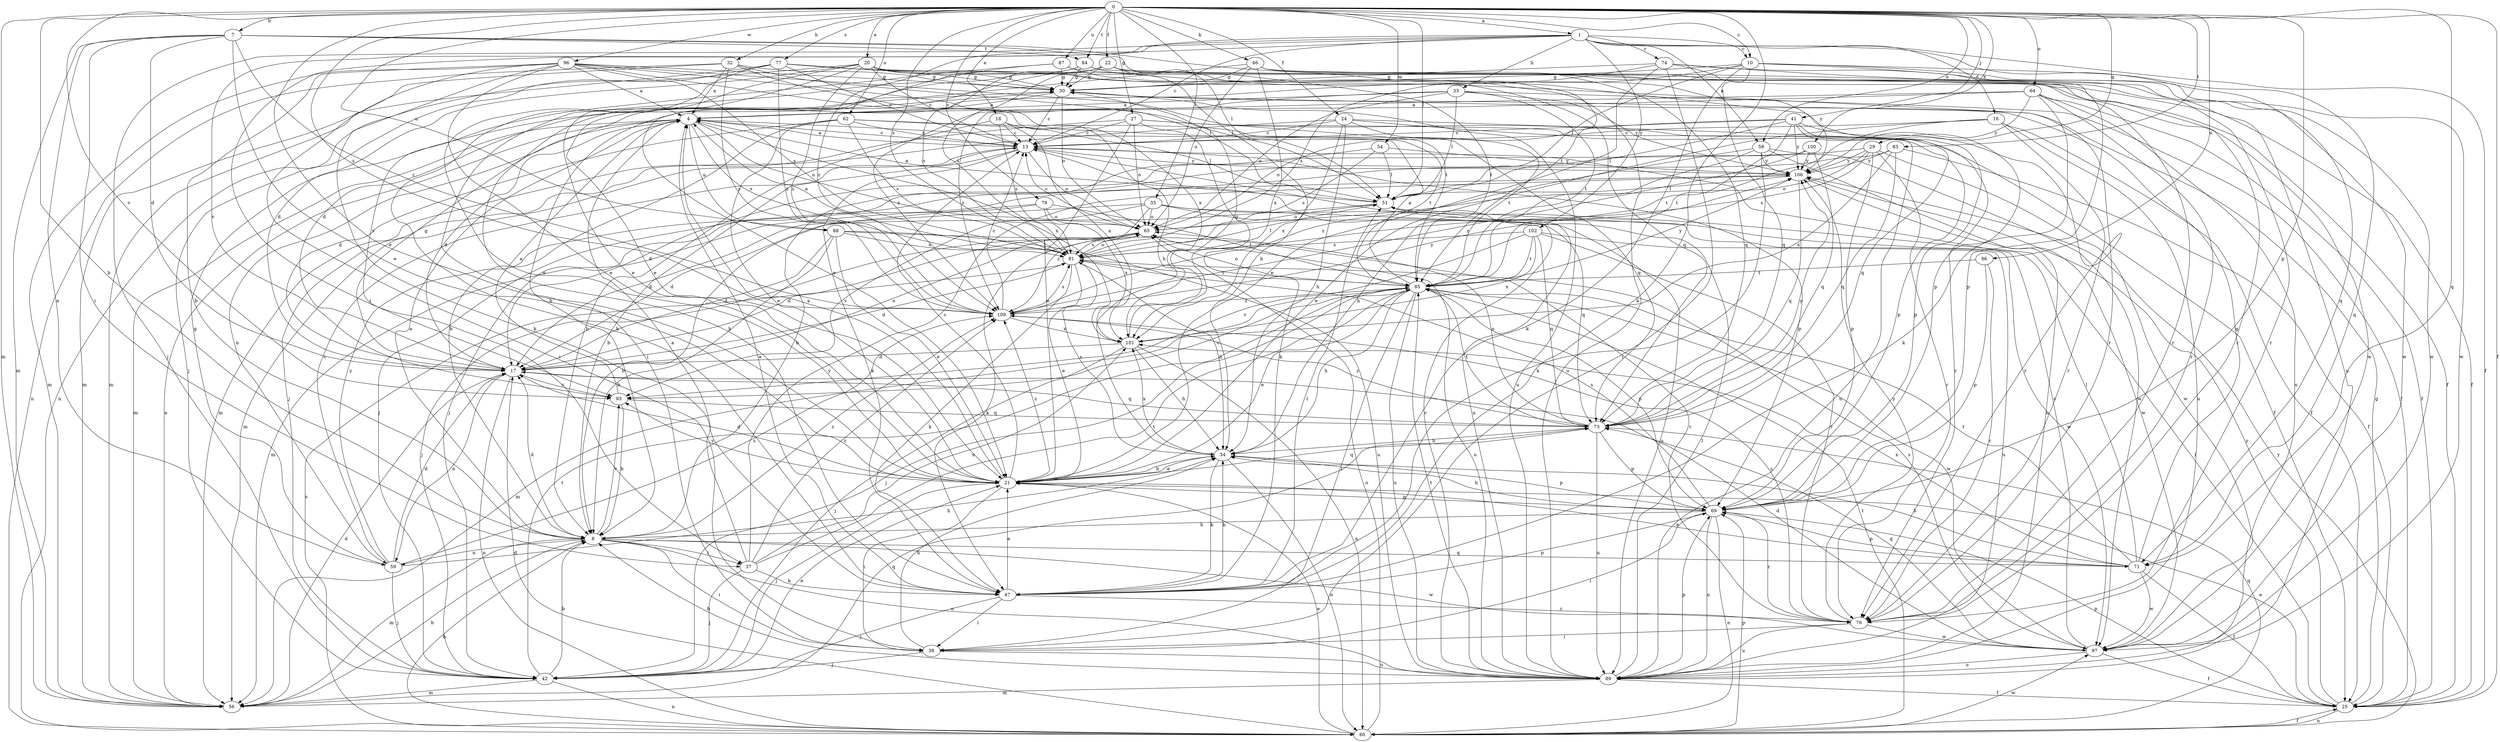 strict digraph  {
0;
1;
4;
7;
8;
10;
13;
16;
17;
18;
20;
21;
22;
24;
25;
27;
29;
30;
32;
33;
34;
35;
37;
38;
41;
42;
46;
47;
51;
54;
56;
58;
59;
60;
62;
64;
65;
69;
71;
73;
74;
76;
77;
79;
81;
83;
84;
85;
86;
87;
88;
89;
93;
96;
97;
100;
101;
102;
106;
109;
0 -> 1  [label=a];
0 -> 7  [label=b];
0 -> 8  [label=b];
0 -> 10  [label=c];
0 -> 18  [label=e];
0 -> 20  [label=e];
0 -> 21  [label=e];
0 -> 22  [label=f];
0 -> 24  [label=f];
0 -> 25  [label=f];
0 -> 27  [label=g];
0 -> 29  [label=g];
0 -> 32  [label=h];
0 -> 35  [label=i];
0 -> 41  [label=j];
0 -> 46  [label=k];
0 -> 47  [label=k];
0 -> 51  [label=l];
0 -> 54  [label=m];
0 -> 56  [label=m];
0 -> 58  [label=n];
0 -> 62  [label=o];
0 -> 64  [label=o];
0 -> 69  [label=p];
0 -> 71  [label=q];
0 -> 77  [label=s];
0 -> 79  [label=s];
0 -> 81  [label=s];
0 -> 83  [label=t];
0 -> 84  [label=t];
0 -> 86  [label=u];
0 -> 87  [label=u];
0 -> 88  [label=u];
0 -> 93  [label=v];
0 -> 96  [label=w];
0 -> 100  [label=x];
0 -> 109  [label=z];
1 -> 10  [label=c];
1 -> 13  [label=c];
1 -> 16  [label=d];
1 -> 25  [label=f];
1 -> 33  [label=h];
1 -> 37  [label=i];
1 -> 42  [label=j];
1 -> 58  [label=n];
1 -> 71  [label=q];
1 -> 74  [label=r];
1 -> 93  [label=v];
1 -> 102  [label=y];
1 -> 109  [label=z];
4 -> 13  [label=c];
4 -> 17  [label=d];
4 -> 56  [label=m];
4 -> 59  [label=n];
4 -> 65  [label=o];
4 -> 81  [label=s];
4 -> 88  [label=u];
4 -> 101  [label=x];
7 -> 17  [label=d];
7 -> 21  [label=e];
7 -> 37  [label=i];
7 -> 51  [label=l];
7 -> 56  [label=m];
7 -> 59  [label=n];
7 -> 84  [label=t];
7 -> 85  [label=t];
7 -> 109  [label=z];
8 -> 4  [label=a];
8 -> 17  [label=d];
8 -> 37  [label=i];
8 -> 38  [label=i];
8 -> 56  [label=m];
8 -> 59  [label=n];
8 -> 71  [label=q];
8 -> 89  [label=u];
8 -> 93  [label=v];
8 -> 97  [label=w];
8 -> 109  [label=z];
10 -> 30  [label=g];
10 -> 47  [label=k];
10 -> 51  [label=l];
10 -> 69  [label=p];
10 -> 71  [label=q];
10 -> 73  [label=q];
10 -> 81  [label=s];
10 -> 97  [label=w];
13 -> 4  [label=a];
13 -> 8  [label=b];
13 -> 47  [label=k];
13 -> 56  [label=m];
13 -> 65  [label=o];
13 -> 69  [label=p];
13 -> 89  [label=u];
13 -> 106  [label=y];
16 -> 13  [label=c];
16 -> 21  [label=e];
16 -> 25  [label=f];
16 -> 76  [label=r];
16 -> 85  [label=t];
16 -> 89  [label=u];
17 -> 30  [label=g];
17 -> 59  [label=n];
17 -> 60  [label=n];
17 -> 65  [label=o];
17 -> 73  [label=q];
17 -> 93  [label=v];
18 -> 8  [label=b];
18 -> 13  [label=c];
18 -> 51  [label=l];
18 -> 81  [label=s];
18 -> 101  [label=x];
20 -> 13  [label=c];
20 -> 17  [label=d];
20 -> 21  [label=e];
20 -> 25  [label=f];
20 -> 30  [label=g];
20 -> 47  [label=k];
20 -> 60  [label=n];
20 -> 73  [label=q];
20 -> 97  [label=w];
20 -> 109  [label=z];
21 -> 4  [label=a];
21 -> 13  [label=c];
21 -> 17  [label=d];
21 -> 34  [label=h];
21 -> 38  [label=i];
21 -> 42  [label=j];
21 -> 69  [label=p];
21 -> 73  [label=q];
21 -> 93  [label=v];
21 -> 109  [label=z];
22 -> 21  [label=e];
22 -> 30  [label=g];
22 -> 34  [label=h];
22 -> 47  [label=k];
22 -> 76  [label=r];
22 -> 81  [label=s];
22 -> 85  [label=t];
24 -> 13  [label=c];
24 -> 34  [label=h];
24 -> 42  [label=j];
24 -> 76  [label=r];
24 -> 85  [label=t];
24 -> 89  [label=u];
24 -> 101  [label=x];
25 -> 21  [label=e];
25 -> 30  [label=g];
25 -> 51  [label=l];
25 -> 60  [label=n];
25 -> 69  [label=p];
25 -> 106  [label=y];
27 -> 13  [label=c];
27 -> 21  [label=e];
27 -> 25  [label=f];
27 -> 47  [label=k];
27 -> 56  [label=m];
27 -> 65  [label=o];
27 -> 69  [label=p];
29 -> 42  [label=j];
29 -> 65  [label=o];
29 -> 69  [label=p];
29 -> 76  [label=r];
29 -> 81  [label=s];
29 -> 97  [label=w];
29 -> 106  [label=y];
30 -> 4  [label=a];
30 -> 13  [label=c];
30 -> 65  [label=o];
30 -> 89  [label=u];
32 -> 4  [label=a];
32 -> 30  [label=g];
32 -> 51  [label=l];
32 -> 56  [label=m];
32 -> 60  [label=n];
32 -> 101  [label=x];
32 -> 109  [label=z];
33 -> 4  [label=a];
33 -> 25  [label=f];
33 -> 51  [label=l];
33 -> 65  [label=o];
33 -> 85  [label=t];
33 -> 106  [label=y];
33 -> 109  [label=z];
34 -> 21  [label=e];
34 -> 47  [label=k];
34 -> 60  [label=n];
34 -> 69  [label=p];
34 -> 81  [label=s];
34 -> 101  [label=x];
35 -> 17  [label=d];
35 -> 65  [label=o];
35 -> 73  [label=q];
35 -> 89  [label=u];
35 -> 93  [label=v];
35 -> 97  [label=w];
35 -> 109  [label=z];
37 -> 4  [label=a];
37 -> 42  [label=j];
37 -> 47  [label=k];
37 -> 85  [label=t];
37 -> 101  [label=x];
37 -> 106  [label=y];
37 -> 109  [label=z];
38 -> 34  [label=h];
38 -> 42  [label=j];
38 -> 89  [label=u];
41 -> 13  [label=c];
41 -> 51  [label=l];
41 -> 65  [label=o];
41 -> 69  [label=p];
41 -> 73  [label=q];
41 -> 76  [label=r];
41 -> 85  [label=t];
41 -> 106  [label=y];
42 -> 8  [label=b];
42 -> 21  [label=e];
42 -> 56  [label=m];
42 -> 60  [label=n];
42 -> 85  [label=t];
46 -> 17  [label=d];
46 -> 30  [label=g];
46 -> 65  [label=o];
46 -> 73  [label=q];
46 -> 76  [label=r];
46 -> 97  [label=w];
46 -> 101  [label=x];
47 -> 4  [label=a];
47 -> 21  [label=e];
47 -> 34  [label=h];
47 -> 38  [label=i];
47 -> 42  [label=j];
47 -> 51  [label=l];
47 -> 69  [label=p];
47 -> 76  [label=r];
51 -> 4  [label=a];
51 -> 17  [label=d];
51 -> 65  [label=o];
54 -> 8  [label=b];
54 -> 51  [label=l];
54 -> 81  [label=s];
54 -> 106  [label=y];
56 -> 4  [label=a];
56 -> 8  [label=b];
56 -> 17  [label=d];
56 -> 73  [label=q];
58 -> 34  [label=h];
58 -> 47  [label=k];
58 -> 89  [label=u];
58 -> 97  [label=w];
58 -> 106  [label=y];
58 -> 109  [label=z];
59 -> 13  [label=c];
59 -> 17  [label=d];
59 -> 30  [label=g];
59 -> 34  [label=h];
59 -> 42  [label=j];
59 -> 106  [label=y];
59 -> 109  [label=z];
60 -> 8  [label=b];
60 -> 17  [label=d];
60 -> 21  [label=e];
60 -> 25  [label=f];
60 -> 65  [label=o];
60 -> 69  [label=p];
60 -> 73  [label=q];
60 -> 81  [label=s];
60 -> 85  [label=t];
60 -> 97  [label=w];
60 -> 106  [label=y];
62 -> 8  [label=b];
62 -> 13  [label=c];
62 -> 17  [label=d];
62 -> 21  [label=e];
62 -> 73  [label=q];
62 -> 81  [label=s];
62 -> 85  [label=t];
64 -> 4  [label=a];
64 -> 25  [label=f];
64 -> 47  [label=k];
64 -> 76  [label=r];
64 -> 89  [label=u];
64 -> 106  [label=y];
64 -> 109  [label=z];
65 -> 13  [label=c];
65 -> 17  [label=d];
65 -> 42  [label=j];
65 -> 47  [label=k];
65 -> 81  [label=s];
69 -> 8  [label=b];
69 -> 34  [label=h];
69 -> 38  [label=i];
69 -> 60  [label=n];
69 -> 76  [label=r];
69 -> 81  [label=s];
69 -> 89  [label=u];
71 -> 21  [label=e];
71 -> 25  [label=f];
71 -> 30  [label=g];
71 -> 34  [label=h];
71 -> 51  [label=l];
71 -> 69  [label=p];
71 -> 85  [label=t];
71 -> 97  [label=w];
71 -> 101  [label=x];
73 -> 34  [label=h];
73 -> 65  [label=o];
73 -> 69  [label=p];
73 -> 85  [label=t];
73 -> 89  [label=u];
73 -> 106  [label=y];
73 -> 109  [label=z];
74 -> 8  [label=b];
74 -> 21  [label=e];
74 -> 30  [label=g];
74 -> 38  [label=i];
74 -> 76  [label=r];
74 -> 89  [label=u];
74 -> 97  [label=w];
76 -> 38  [label=i];
76 -> 89  [label=u];
76 -> 97  [label=w];
76 -> 106  [label=y];
76 -> 109  [label=z];
77 -> 13  [label=c];
77 -> 21  [label=e];
77 -> 30  [label=g];
77 -> 42  [label=j];
77 -> 56  [label=m];
77 -> 76  [label=r];
77 -> 109  [label=z];
79 -> 8  [label=b];
79 -> 56  [label=m];
79 -> 65  [label=o];
79 -> 85  [label=t];
79 -> 101  [label=x];
81 -> 4  [label=a];
81 -> 17  [label=d];
81 -> 21  [label=e];
81 -> 34  [label=h];
81 -> 47  [label=k];
81 -> 51  [label=l];
81 -> 65  [label=o];
81 -> 85  [label=t];
83 -> 25  [label=f];
83 -> 42  [label=j];
83 -> 73  [label=q];
83 -> 101  [label=x];
83 -> 106  [label=y];
84 -> 25  [label=f];
84 -> 30  [label=g];
84 -> 38  [label=i];
84 -> 81  [label=s];
84 -> 106  [label=y];
85 -> 4  [label=a];
85 -> 21  [label=e];
85 -> 34  [label=h];
85 -> 38  [label=i];
85 -> 42  [label=j];
85 -> 56  [label=m];
85 -> 65  [label=o];
85 -> 69  [label=p];
85 -> 89  [label=u];
85 -> 93  [label=v];
85 -> 97  [label=w];
85 -> 106  [label=y];
85 -> 109  [label=z];
86 -> 69  [label=p];
86 -> 76  [label=r];
86 -> 85  [label=t];
87 -> 21  [label=e];
87 -> 30  [label=g];
87 -> 69  [label=p];
87 -> 89  [label=u];
87 -> 93  [label=v];
88 -> 8  [label=b];
88 -> 17  [label=d];
88 -> 21  [label=e];
88 -> 76  [label=r];
88 -> 81  [label=s];
88 -> 89  [label=u];
89 -> 8  [label=b];
89 -> 13  [label=c];
89 -> 25  [label=f];
89 -> 51  [label=l];
89 -> 56  [label=m];
89 -> 65  [label=o];
89 -> 69  [label=p];
89 -> 85  [label=t];
93 -> 4  [label=a];
93 -> 8  [label=b];
93 -> 73  [label=q];
96 -> 4  [label=a];
96 -> 8  [label=b];
96 -> 21  [label=e];
96 -> 30  [label=g];
96 -> 34  [label=h];
96 -> 38  [label=i];
96 -> 47  [label=k];
96 -> 51  [label=l];
96 -> 56  [label=m];
96 -> 81  [label=s];
96 -> 85  [label=t];
97 -> 13  [label=c];
97 -> 17  [label=d];
97 -> 25  [label=f];
97 -> 73  [label=q];
97 -> 81  [label=s];
97 -> 89  [label=u];
100 -> 17  [label=d];
100 -> 73  [label=q];
100 -> 106  [label=y];
100 -> 109  [label=z];
101 -> 17  [label=d];
101 -> 30  [label=g];
101 -> 34  [label=h];
101 -> 42  [label=j];
101 -> 60  [label=n];
102 -> 73  [label=q];
102 -> 76  [label=r];
102 -> 81  [label=s];
102 -> 85  [label=t];
102 -> 89  [label=u];
102 -> 93  [label=v];
102 -> 101  [label=x];
106 -> 51  [label=l];
106 -> 73  [label=q];
106 -> 97  [label=w];
109 -> 13  [label=c];
109 -> 81  [label=s];
109 -> 101  [label=x];
109 -> 106  [label=y];
}

